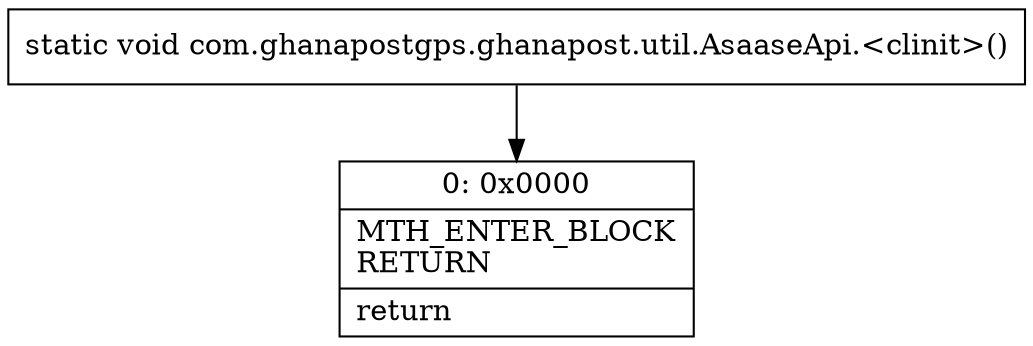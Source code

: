 digraph "CFG forcom.ghanapostgps.ghanapost.util.AsaaseApi.\<clinit\>()V" {
Node_0 [shape=record,label="{0\:\ 0x0000|MTH_ENTER_BLOCK\lRETURN\l|return\l}"];
MethodNode[shape=record,label="{static void com.ghanapostgps.ghanapost.util.AsaaseApi.\<clinit\>() }"];
MethodNode -> Node_0;
}

